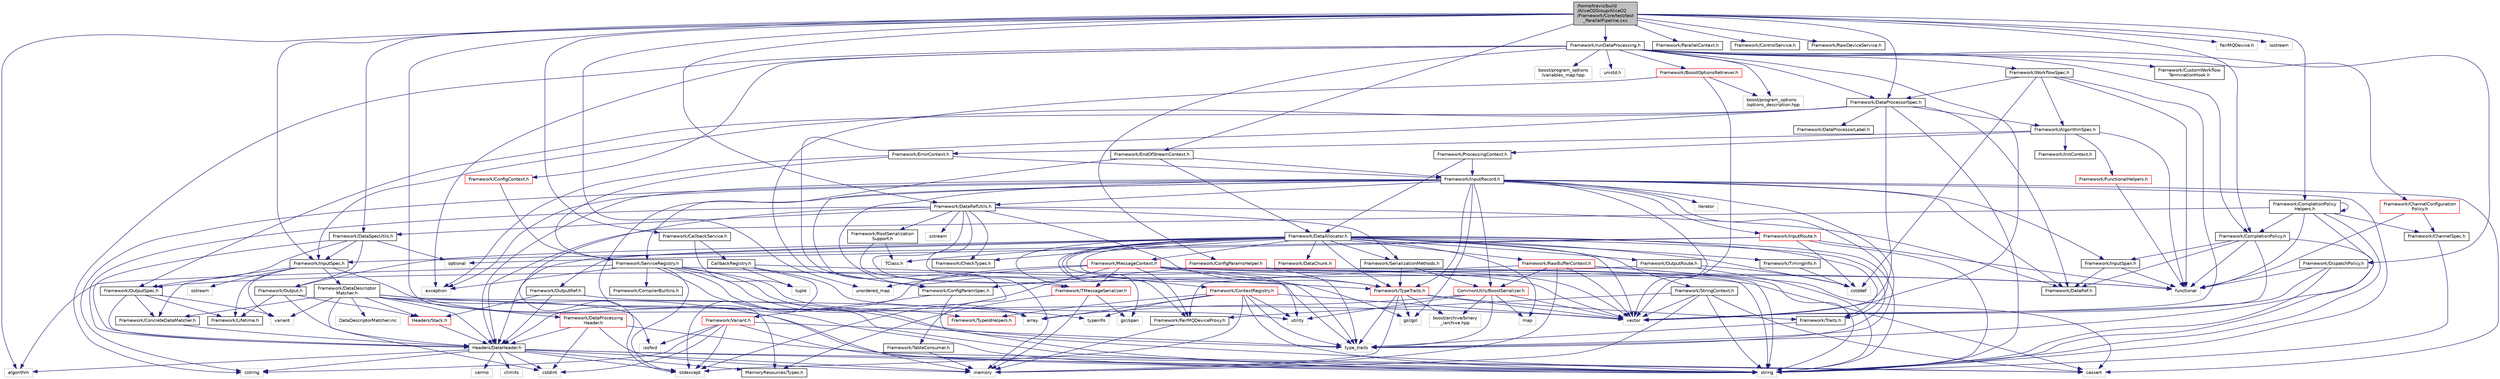 digraph "/home/travis/build/AliceO2Group/AliceO2/Framework/Core/test/test_ParallelPipeline.cxx"
{
 // INTERACTIVE_SVG=YES
  bgcolor="transparent";
  edge [fontname="Helvetica",fontsize="10",labelfontname="Helvetica",labelfontsize="10"];
  node [fontname="Helvetica",fontsize="10",shape=record];
  Node0 [label="/home/travis/build\l/AliceO2Group/AliceO2\l/Framework/Core/test/test\l_ParallelPipeline.cxx",height=0.2,width=0.4,color="black", fillcolor="grey75", style="filled", fontcolor="black"];
  Node0 -> Node1 [color="midnightblue",fontsize="10",style="solid",fontname="Helvetica"];
  Node1 [label="Framework/InputSpec.h",height=0.2,width=0.4,color="black",URL="$d5/d3f/InputSpec_8h.html"];
  Node1 -> Node2 [color="midnightblue",fontsize="10",style="solid",fontname="Helvetica"];
  Node2 [label="Framework/Lifetime.h",height=0.2,width=0.4,color="black",URL="$dc/dca/Lifetime_8h.html"];
  Node1 -> Node3 [color="midnightblue",fontsize="10",style="solid",fontname="Helvetica"];
  Node3 [label="Framework/ConcreteDataMatcher.h",height=0.2,width=0.4,color="black",URL="$d0/d1b/ConcreteDataMatcher_8h.html"];
  Node3 -> Node4 [color="midnightblue",fontsize="10",style="solid",fontname="Helvetica"];
  Node4 [label="Headers/DataHeader.h",height=0.2,width=0.4,color="black",URL="$dc/dcd/DataHeader_8h.html"];
  Node4 -> Node5 [color="midnightblue",fontsize="10",style="solid",fontname="Helvetica"];
  Node5 [label="cstdint",height=0.2,width=0.4,color="grey75"];
  Node4 -> Node6 [color="midnightblue",fontsize="10",style="solid",fontname="Helvetica"];
  Node6 [label="memory",height=0.2,width=0.4,color="grey75"];
  Node4 -> Node7 [color="midnightblue",fontsize="10",style="solid",fontname="Helvetica"];
  Node7 [label="cassert",height=0.2,width=0.4,color="grey75"];
  Node4 -> Node8 [color="midnightblue",fontsize="10",style="solid",fontname="Helvetica"];
  Node8 [label="cstring",height=0.2,width=0.4,color="grey75"];
  Node4 -> Node9 [color="midnightblue",fontsize="10",style="solid",fontname="Helvetica"];
  Node9 [label="algorithm",height=0.2,width=0.4,color="grey75"];
  Node4 -> Node10 [color="midnightblue",fontsize="10",style="solid",fontname="Helvetica"];
  Node10 [label="stdexcept",height=0.2,width=0.4,color="grey75"];
  Node4 -> Node11 [color="midnightblue",fontsize="10",style="solid",fontname="Helvetica"];
  Node11 [label="string",height=0.2,width=0.4,color="grey75"];
  Node4 -> Node12 [color="midnightblue",fontsize="10",style="solid",fontname="Helvetica"];
  Node12 [label="climits",height=0.2,width=0.4,color="grey75"];
  Node4 -> Node13 [color="midnightblue",fontsize="10",style="solid",fontname="Helvetica"];
  Node13 [label="MemoryResources/Types.h",height=0.2,width=0.4,color="black",URL="$d7/df8/Types_8h.html"];
  Node4 -> Node14 [color="midnightblue",fontsize="10",style="solid",fontname="Helvetica"];
  Node14 [label="cerrno",height=0.2,width=0.4,color="grey75"];
  Node1 -> Node15 [color="midnightblue",fontsize="10",style="solid",fontname="Helvetica"];
  Node15 [label="Framework/DataDescriptor\lMatcher.h",height=0.2,width=0.4,color="black",URL="$d3/da3/DataDescriptorMatcher_8h.html"];
  Node15 -> Node3 [color="midnightblue",fontsize="10",style="solid",fontname="Helvetica"];
  Node15 -> Node16 [color="midnightblue",fontsize="10",style="solid",fontname="Helvetica"];
  Node16 [label="Framework/DataProcessing\lHeader.h",height=0.2,width=0.4,color="red",URL="$d6/dc9/DataProcessingHeader_8h.html"];
  Node16 -> Node4 [color="midnightblue",fontsize="10",style="solid",fontname="Helvetica"];
  Node16 -> Node5 [color="midnightblue",fontsize="10",style="solid",fontname="Helvetica"];
  Node16 -> Node6 [color="midnightblue",fontsize="10",style="solid",fontname="Helvetica"];
  Node16 -> Node7 [color="midnightblue",fontsize="10",style="solid",fontname="Helvetica"];
  Node15 -> Node4 [color="midnightblue",fontsize="10",style="solid",fontname="Helvetica"];
  Node15 -> Node19 [color="midnightblue",fontsize="10",style="solid",fontname="Helvetica"];
  Node19 [label="Headers/Stack.h",height=0.2,width=0.4,color="red",URL="$d4/d00/Headers_2include_2Headers_2Stack_8h.html"];
  Node19 -> Node4 [color="midnightblue",fontsize="10",style="solid",fontname="Helvetica"];
  Node15 -> Node33 [color="midnightblue",fontsize="10",style="solid",fontname="Helvetica"];
  Node33 [label="array",height=0.2,width=0.4,color="grey75"];
  Node15 -> Node5 [color="midnightblue",fontsize="10",style="solid",fontname="Helvetica"];
  Node15 -> Node34 [color="midnightblue",fontsize="10",style="solid",fontname="Helvetica"];
  Node34 [label="iosfwd",height=0.2,width=0.4,color="grey75"];
  Node15 -> Node11 [color="midnightblue",fontsize="10",style="solid",fontname="Helvetica"];
  Node15 -> Node35 [color="midnightblue",fontsize="10",style="solid",fontname="Helvetica"];
  Node35 [label="variant",height=0.2,width=0.4,color="grey75"];
  Node15 -> Node27 [color="midnightblue",fontsize="10",style="solid",fontname="Helvetica"];
  Node27 [label="vector",height=0.2,width=0.4,color="grey75"];
  Node15 -> Node36 [color="midnightblue",fontsize="10",style="solid",fontname="Helvetica"];
  Node36 [label="DataDescriptorMatcher.inc",height=0.2,width=0.4,color="grey75"];
  Node1 -> Node11 [color="midnightblue",fontsize="10",style="solid",fontname="Helvetica"];
  Node1 -> Node37 [color="midnightblue",fontsize="10",style="solid",fontname="Helvetica"];
  Node37 [label="ostream",height=0.2,width=0.4,color="grey75"];
  Node1 -> Node35 [color="midnightblue",fontsize="10",style="solid",fontname="Helvetica"];
  Node0 -> Node38 [color="midnightblue",fontsize="10",style="solid",fontname="Helvetica"];
  Node38 [label="Framework/CallbackService.h",height=0.2,width=0.4,color="black",URL="$d9/d7f/CallbackService_8h.html"];
  Node38 -> Node39 [color="midnightblue",fontsize="10",style="solid",fontname="Helvetica"];
  Node39 [label="CallbackRegistry.h",height=0.2,width=0.4,color="black",URL="$d7/d3e/CallbackRegistry_8h.html",tooltip="A generic registry for callbacks. "];
  Node39 -> Node40 [color="midnightblue",fontsize="10",style="solid",fontname="Helvetica"];
  Node40 [label="Framework/TypeTraits.h",height=0.2,width=0.4,color="red",URL="$d0/d95/TypeTraits_8h.html"];
  Node40 -> Node25 [color="midnightblue",fontsize="10",style="solid",fontname="Helvetica"];
  Node25 [label="type_traits",height=0.2,width=0.4,color="grey75"];
  Node40 -> Node27 [color="midnightblue",fontsize="10",style="solid",fontname="Helvetica"];
  Node40 -> Node6 [color="midnightblue",fontsize="10",style="solid",fontname="Helvetica"];
  Node40 -> Node41 [color="midnightblue",fontsize="10",style="solid",fontname="Helvetica"];
  Node41 [label="Framework/Traits.h",height=0.2,width=0.4,color="black",URL="$db/d31/Traits_8h.html"];
  Node41 -> Node25 [color="midnightblue",fontsize="10",style="solid",fontname="Helvetica"];
  Node40 -> Node42 [color="midnightblue",fontsize="10",style="solid",fontname="Helvetica"];
  Node42 [label="boost/archive/binary\l_iarchive.hpp",height=0.2,width=0.4,color="grey75"];
  Node40 -> Node44 [color="midnightblue",fontsize="10",style="solid",fontname="Helvetica"];
  Node44 [label="gsl/gsl",height=0.2,width=0.4,color="grey75"];
  Node39 -> Node45 [color="midnightblue",fontsize="10",style="solid",fontname="Helvetica"];
  Node45 [label="tuple",height=0.2,width=0.4,color="grey75"];
  Node39 -> Node10 [color="midnightblue",fontsize="10",style="solid",fontname="Helvetica"];
  Node39 -> Node26 [color="midnightblue",fontsize="10",style="solid",fontname="Helvetica"];
  Node26 [label="utility",height=0.2,width=0.4,color="grey75"];
  Node38 -> Node45 [color="midnightblue",fontsize="10",style="solid",fontname="Helvetica"];
  Node0 -> Node46 [color="midnightblue",fontsize="10",style="solid",fontname="Helvetica"];
  Node46 [label="Framework/DataProcessorSpec.h",height=0.2,width=0.4,color="black",URL="$d0/df4/DataProcessorSpec_8h.html"];
  Node46 -> Node47 [color="midnightblue",fontsize="10",style="solid",fontname="Helvetica"];
  Node47 [label="Framework/AlgorithmSpec.h",height=0.2,width=0.4,color="black",URL="$d0/d14/AlgorithmSpec_8h.html"];
  Node47 -> Node48 [color="midnightblue",fontsize="10",style="solid",fontname="Helvetica"];
  Node48 [label="Framework/ProcessingContext.h",height=0.2,width=0.4,color="black",URL="$de/d6a/ProcessingContext_8h.html"];
  Node48 -> Node49 [color="midnightblue",fontsize="10",style="solid",fontname="Helvetica"];
  Node49 [label="Framework/InputRecord.h",height=0.2,width=0.4,color="black",URL="$d6/d5c/InputRecord_8h.html"];
  Node49 -> Node50 [color="midnightblue",fontsize="10",style="solid",fontname="Helvetica"];
  Node50 [label="Framework/DataRef.h",height=0.2,width=0.4,color="black",URL="$d5/dfb/DataRef_8h.html"];
  Node49 -> Node51 [color="midnightblue",fontsize="10",style="solid",fontname="Helvetica"];
  Node51 [label="Framework/DataRefUtils.h",height=0.2,width=0.4,color="black",URL="$d5/db8/DataRefUtils_8h.html"];
  Node51 -> Node50 [color="midnightblue",fontsize="10",style="solid",fontname="Helvetica"];
  Node51 -> Node52 [color="midnightblue",fontsize="10",style="solid",fontname="Helvetica"];
  Node52 [label="Framework/RootSerialization\lSupport.h",height=0.2,width=0.4,color="black",URL="$db/dff/RootSerializationSupport_8h.html"];
  Node52 -> Node53 [color="midnightblue",fontsize="10",style="solid",fontname="Helvetica"];
  Node53 [label="Framework/TMessageSerializer.h",height=0.2,width=0.4,color="red",URL="$d8/d3c/TMessageSerializer_8h.html"];
  Node53 -> Node60 [color="midnightblue",fontsize="10",style="solid",fontname="Helvetica"];
  Node60 [label="gsl/span",height=0.2,width=0.4,color="grey75"];
  Node53 -> Node6 [color="midnightblue",fontsize="10",style="solid",fontname="Helvetica"];
  Node53 -> Node13 [color="midnightblue",fontsize="10",style="solid",fontname="Helvetica"];
  Node52 -> Node62 [color="midnightblue",fontsize="10",style="solid",fontname="Helvetica"];
  Node62 [label="TClass.h",height=0.2,width=0.4,color="grey75"];
  Node51 -> Node63 [color="midnightblue",fontsize="10",style="solid",fontname="Helvetica"];
  Node63 [label="Framework/SerializationMethods.h",height=0.2,width=0.4,color="black",URL="$d1/d53/SerializationMethods_8h.html",tooltip="Type wrappers for enfording a specific serialization method. "];
  Node63 -> Node40 [color="midnightblue",fontsize="10",style="solid",fontname="Helvetica"];
  Node63 -> Node64 [color="midnightblue",fontsize="10",style="solid",fontname="Helvetica"];
  Node64 [label="CommonUtils/BoostSerializer.h",height=0.2,width=0.4,color="red",URL="$d7/d91/BoostSerializer_8h.html",tooltip="Templatised boost serializer/deserializer for containers and base types. "];
  Node64 -> Node26 [color="midnightblue",fontsize="10",style="solid",fontname="Helvetica"];
  Node64 -> Node25 [color="midnightblue",fontsize="10",style="solid",fontname="Helvetica"];
  Node64 -> Node33 [color="midnightblue",fontsize="10",style="solid",fontname="Helvetica"];
  Node64 -> Node27 [color="midnightblue",fontsize="10",style="solid",fontname="Helvetica"];
  Node64 -> Node66 [color="midnightblue",fontsize="10",style="solid",fontname="Helvetica"];
  Node66 [label="map",height=0.2,width=0.4,color="grey75"];
  Node64 -> Node42 [color="midnightblue",fontsize="10",style="solid",fontname="Helvetica"];
  Node51 -> Node76 [color="midnightblue",fontsize="10",style="solid",fontname="Helvetica"];
  Node76 [label="Framework/DataSpecUtils.h",height=0.2,width=0.4,color="black",URL="$d6/d68/DataSpecUtils_8h.html"];
  Node76 -> Node77 [color="midnightblue",fontsize="10",style="solid",fontname="Helvetica"];
  Node77 [label="Framework/OutputSpec.h",height=0.2,width=0.4,color="black",URL="$db/d2d/OutputSpec_8h.html"];
  Node77 -> Node4 [color="midnightblue",fontsize="10",style="solid",fontname="Helvetica"];
  Node77 -> Node2 [color="midnightblue",fontsize="10",style="solid",fontname="Helvetica"];
  Node77 -> Node3 [color="midnightblue",fontsize="10",style="solid",fontname="Helvetica"];
  Node77 -> Node35 [color="midnightblue",fontsize="10",style="solid",fontname="Helvetica"];
  Node76 -> Node1 [color="midnightblue",fontsize="10",style="solid",fontname="Helvetica"];
  Node76 -> Node4 [color="midnightblue",fontsize="10",style="solid",fontname="Helvetica"];
  Node76 -> Node78 [color="midnightblue",fontsize="10",style="solid",fontname="Helvetica"];
  Node78 [label="Framework/Output.h",height=0.2,width=0.4,color="black",URL="$d3/ddf/Output_8h.html"];
  Node78 -> Node4 [color="midnightblue",fontsize="10",style="solid",fontname="Helvetica"];
  Node78 -> Node2 [color="midnightblue",fontsize="10",style="solid",fontname="Helvetica"];
  Node78 -> Node19 [color="midnightblue",fontsize="10",style="solid",fontname="Helvetica"];
  Node76 -> Node79 [color="midnightblue",fontsize="10",style="solid",fontname="Helvetica"];
  Node79 [label="optional",height=0.2,width=0.4,color="grey75"];
  Node51 -> Node40 [color="midnightblue",fontsize="10",style="solid",fontname="Helvetica"];
  Node51 -> Node4 [color="midnightblue",fontsize="10",style="solid",fontname="Helvetica"];
  Node51 -> Node80 [color="midnightblue",fontsize="10",style="solid",fontname="Helvetica"];
  Node80 [label="Framework/CheckTypes.h",height=0.2,width=0.4,color="black",URL="$d1/d00/CheckTypes_8h.html"];
  Node51 -> Node44 [color="midnightblue",fontsize="10",style="solid",fontname="Helvetica"];
  Node51 -> Node10 [color="midnightblue",fontsize="10",style="solid",fontname="Helvetica"];
  Node51 -> Node81 [color="midnightblue",fontsize="10",style="solid",fontname="Helvetica"];
  Node81 [label="sstream",height=0.2,width=0.4,color="grey75"];
  Node51 -> Node25 [color="midnightblue",fontsize="10",style="solid",fontname="Helvetica"];
  Node49 -> Node82 [color="midnightblue",fontsize="10",style="solid",fontname="Helvetica"];
  Node82 [label="Framework/InputRoute.h",height=0.2,width=0.4,color="red",URL="$d5/d19/InputRoute_8h.html"];
  Node82 -> Node1 [color="midnightblue",fontsize="10",style="solid",fontname="Helvetica"];
  Node82 -> Node86 [color="midnightblue",fontsize="10",style="solid",fontname="Helvetica"];
  Node86 [label="cstddef",height=0.2,width=0.4,color="grey75"];
  Node82 -> Node11 [color="midnightblue",fontsize="10",style="solid",fontname="Helvetica"];
  Node82 -> Node85 [color="midnightblue",fontsize="10",style="solid",fontname="Helvetica"];
  Node85 [label="functional",height=0.2,width=0.4,color="grey75"];
  Node82 -> Node79 [color="midnightblue",fontsize="10",style="solid",fontname="Helvetica"];
  Node49 -> Node40 [color="midnightblue",fontsize="10",style="solid",fontname="Helvetica"];
  Node49 -> Node87 [color="midnightblue",fontsize="10",style="solid",fontname="Helvetica"];
  Node87 [label="Framework/InputSpan.h",height=0.2,width=0.4,color="black",URL="$da/d0f/InputSpan_8h.html"];
  Node87 -> Node50 [color="midnightblue",fontsize="10",style="solid",fontname="Helvetica"];
  Node87 -> Node85 [color="midnightblue",fontsize="10",style="solid",fontname="Helvetica"];
  Node49 -> Node88 [color="midnightblue",fontsize="10",style="solid",fontname="Helvetica"];
  Node88 [label="Framework/TableConsumer.h",height=0.2,width=0.4,color="black",URL="$dc/d03/TableConsumer_8h.html"];
  Node88 -> Node6 [color="midnightblue",fontsize="10",style="solid",fontname="Helvetica"];
  Node49 -> Node41 [color="midnightblue",fontsize="10",style="solid",fontname="Helvetica"];
  Node49 -> Node13 [color="midnightblue",fontsize="10",style="solid",fontname="Helvetica"];
  Node49 -> Node4 [color="midnightblue",fontsize="10",style="solid",fontname="Helvetica"];
  Node49 -> Node64 [color="midnightblue",fontsize="10",style="solid",fontname="Helvetica"];
  Node49 -> Node44 [color="midnightblue",fontsize="10",style="solid",fontname="Helvetica"];
  Node49 -> Node89 [color="midnightblue",fontsize="10",style="solid",fontname="Helvetica"];
  Node89 [label="iterator",height=0.2,width=0.4,color="grey75"];
  Node49 -> Node11 [color="midnightblue",fontsize="10",style="solid",fontname="Helvetica"];
  Node49 -> Node27 [color="midnightblue",fontsize="10",style="solid",fontname="Helvetica"];
  Node49 -> Node8 [color="midnightblue",fontsize="10",style="solid",fontname="Helvetica"];
  Node49 -> Node7 [color="midnightblue",fontsize="10",style="solid",fontname="Helvetica"];
  Node49 -> Node90 [color="midnightblue",fontsize="10",style="solid",fontname="Helvetica"];
  Node90 [label="exception",height=0.2,width=0.4,color="grey75"];
  Node49 -> Node6 [color="midnightblue",fontsize="10",style="solid",fontname="Helvetica"];
  Node49 -> Node25 [color="midnightblue",fontsize="10",style="solid",fontname="Helvetica"];
  Node48 -> Node91 [color="midnightblue",fontsize="10",style="solid",fontname="Helvetica"];
  Node91 [label="Framework/DataAllocator.h",height=0.2,width=0.4,color="black",URL="$d1/d28/DataAllocator_8h.html"];
  Node91 -> Node92 [color="midnightblue",fontsize="10",style="solid",fontname="Helvetica"];
  Node92 [label="Framework/ContextRegistry.h",height=0.2,width=0.4,color="red",URL="$df/d2f/ContextRegistry_8h.html"];
  Node92 -> Node93 [color="midnightblue",fontsize="10",style="solid",fontname="Helvetica"];
  Node93 [label="Framework/TypeIdHelpers.h",height=0.2,width=0.4,color="red",URL="$d2/d9a/TypeIdHelpers_8h.html"];
  Node92 -> Node96 [color="midnightblue",fontsize="10",style="solid",fontname="Helvetica"];
  Node96 [label="typeinfo",height=0.2,width=0.4,color="grey75"];
  Node92 -> Node25 [color="midnightblue",fontsize="10",style="solid",fontname="Helvetica"];
  Node92 -> Node11 [color="midnightblue",fontsize="10",style="solid",fontname="Helvetica"];
  Node92 -> Node10 [color="midnightblue",fontsize="10",style="solid",fontname="Helvetica"];
  Node92 -> Node27 [color="midnightblue",fontsize="10",style="solid",fontname="Helvetica"];
  Node92 -> Node26 [color="midnightblue",fontsize="10",style="solid",fontname="Helvetica"];
  Node92 -> Node33 [color="midnightblue",fontsize="10",style="solid",fontname="Helvetica"];
  Node91 -> Node98 [color="midnightblue",fontsize="10",style="solid",fontname="Helvetica"];
  Node98 [label="Framework/MessageContext.h",height=0.2,width=0.4,color="red",URL="$dc/dc4/MessageContext_8h.html"];
  Node98 -> Node101 [color="midnightblue",fontsize="10",style="solid",fontname="Helvetica"];
  Node101 [label="Framework/FairMQDeviceProxy.h",height=0.2,width=0.4,color="black",URL="$d8/d71/FairMQDeviceProxy_8h.html"];
  Node101 -> Node6 [color="midnightblue",fontsize="10",style="solid",fontname="Helvetica"];
  Node98 -> Node53 [color="midnightblue",fontsize="10",style="solid",fontname="Helvetica"];
  Node98 -> Node40 [color="midnightblue",fontsize="10",style="solid",fontname="Helvetica"];
  Node98 -> Node4 [color="midnightblue",fontsize="10",style="solid",fontname="Helvetica"];
  Node98 -> Node7 [color="midnightblue",fontsize="10",style="solid",fontname="Helvetica"];
  Node98 -> Node85 [color="midnightblue",fontsize="10",style="solid",fontname="Helvetica"];
  Node98 -> Node10 [color="midnightblue",fontsize="10",style="solid",fontname="Helvetica"];
  Node98 -> Node11 [color="midnightblue",fontsize="10",style="solid",fontname="Helvetica"];
  Node98 -> Node25 [color="midnightblue",fontsize="10",style="solid",fontname="Helvetica"];
  Node98 -> Node28 [color="midnightblue",fontsize="10",style="solid",fontname="Helvetica"];
  Node28 [label="unordered_map",height=0.2,width=0.4,color="grey75"];
  Node98 -> Node27 [color="midnightblue",fontsize="10",style="solid",fontname="Helvetica"];
  Node91 -> Node103 [color="midnightblue",fontsize="10",style="solid",fontname="Helvetica"];
  Node103 [label="Framework/StringContext.h",height=0.2,width=0.4,color="black",URL="$dd/df6/StringContext_8h.html"];
  Node103 -> Node101 [color="midnightblue",fontsize="10",style="solid",fontname="Helvetica"];
  Node103 -> Node27 [color="midnightblue",fontsize="10",style="solid",fontname="Helvetica"];
  Node103 -> Node7 [color="midnightblue",fontsize="10",style="solid",fontname="Helvetica"];
  Node103 -> Node11 [color="midnightblue",fontsize="10",style="solid",fontname="Helvetica"];
  Node103 -> Node6 [color="midnightblue",fontsize="10",style="solid",fontname="Helvetica"];
  Node91 -> Node104 [color="midnightblue",fontsize="10",style="solid",fontname="Helvetica"];
  Node104 [label="Framework/RawBufferContext.h",height=0.2,width=0.4,color="red",URL="$d8/d25/RawBufferContext_8h.html",tooltip=" "];
  Node104 -> Node101 [color="midnightblue",fontsize="10",style="solid",fontname="Helvetica"];
  Node104 -> Node64 [color="midnightblue",fontsize="10",style="solid",fontname="Helvetica"];
  Node104 -> Node27 [color="midnightblue",fontsize="10",style="solid",fontname="Helvetica"];
  Node104 -> Node7 [color="midnightblue",fontsize="10",style="solid",fontname="Helvetica"];
  Node104 -> Node11 [color="midnightblue",fontsize="10",style="solid",fontname="Helvetica"];
  Node104 -> Node6 [color="midnightblue",fontsize="10",style="solid",fontname="Helvetica"];
  Node91 -> Node78 [color="midnightblue",fontsize="10",style="solid",fontname="Helvetica"];
  Node91 -> Node106 [color="midnightblue",fontsize="10",style="solid",fontname="Helvetica"];
  Node106 [label="Framework/OutputRef.h",height=0.2,width=0.4,color="black",URL="$d6/d5a/OutputRef_8h.html"];
  Node106 -> Node4 [color="midnightblue",fontsize="10",style="solid",fontname="Helvetica"];
  Node106 -> Node19 [color="midnightblue",fontsize="10",style="solid",fontname="Helvetica"];
  Node106 -> Node11 [color="midnightblue",fontsize="10",style="solid",fontname="Helvetica"];
  Node91 -> Node107 [color="midnightblue",fontsize="10",style="solid",fontname="Helvetica"];
  Node107 [label="Framework/OutputRoute.h",height=0.2,width=0.4,color="black",URL="$d6/df4/OutputRoute_8h.html"];
  Node107 -> Node77 [color="midnightblue",fontsize="10",style="solid",fontname="Helvetica"];
  Node107 -> Node86 [color="midnightblue",fontsize="10",style="solid",fontname="Helvetica"];
  Node107 -> Node11 [color="midnightblue",fontsize="10",style="solid",fontname="Helvetica"];
  Node91 -> Node108 [color="midnightblue",fontsize="10",style="solid",fontname="Helvetica"];
  Node108 [label="Framework/DataChunk.h",height=0.2,width=0.4,color="red",URL="$d7/d31/DataChunk_8h.html"];
  Node91 -> Node101 [color="midnightblue",fontsize="10",style="solid",fontname="Helvetica"];
  Node91 -> Node109 [color="midnightblue",fontsize="10",style="solid",fontname="Helvetica"];
  Node109 [label="Framework/TimingInfo.h",height=0.2,width=0.4,color="black",URL="$da/d2b/TimingInfo_8h.html"];
  Node109 -> Node86 [color="midnightblue",fontsize="10",style="solid",fontname="Helvetica"];
  Node91 -> Node53 [color="midnightblue",fontsize="10",style="solid",fontname="Helvetica"];
  Node91 -> Node40 [color="midnightblue",fontsize="10",style="solid",fontname="Helvetica"];
  Node91 -> Node41 [color="midnightblue",fontsize="10",style="solid",fontname="Helvetica"];
  Node91 -> Node63 [color="midnightblue",fontsize="10",style="solid",fontname="Helvetica"];
  Node91 -> Node80 [color="midnightblue",fontsize="10",style="solid",fontname="Helvetica"];
  Node91 -> Node4 [color="midnightblue",fontsize="10",style="solid",fontname="Helvetica"];
  Node91 -> Node62 [color="midnightblue",fontsize="10",style="solid",fontname="Helvetica"];
  Node91 -> Node60 [color="midnightblue",fontsize="10",style="solid",fontname="Helvetica"];
  Node91 -> Node27 [color="midnightblue",fontsize="10",style="solid",fontname="Helvetica"];
  Node91 -> Node66 [color="midnightblue",fontsize="10",style="solid",fontname="Helvetica"];
  Node91 -> Node11 [color="midnightblue",fontsize="10",style="solid",fontname="Helvetica"];
  Node91 -> Node26 [color="midnightblue",fontsize="10",style="solid",fontname="Helvetica"];
  Node91 -> Node25 [color="midnightblue",fontsize="10",style="solid",fontname="Helvetica"];
  Node91 -> Node86 [color="midnightblue",fontsize="10",style="solid",fontname="Helvetica"];
  Node47 -> Node110 [color="midnightblue",fontsize="10",style="solid",fontname="Helvetica"];
  Node110 [label="Framework/ErrorContext.h",height=0.2,width=0.4,color="black",URL="$d7/dad/ErrorContext_8h.html"];
  Node110 -> Node49 [color="midnightblue",fontsize="10",style="solid",fontname="Helvetica"];
  Node110 -> Node111 [color="midnightblue",fontsize="10",style="solid",fontname="Helvetica"];
  Node111 [label="Framework/ServiceRegistry.h",height=0.2,width=0.4,color="black",URL="$d8/d17/ServiceRegistry_8h.html"];
  Node111 -> Node112 [color="midnightblue",fontsize="10",style="solid",fontname="Helvetica"];
  Node112 [label="Framework/CompilerBuiltins.h",height=0.2,width=0.4,color="black",URL="$d9/de8/CompilerBuiltins_8h.html"];
  Node111 -> Node93 [color="midnightblue",fontsize="10",style="solid",fontname="Helvetica"];
  Node111 -> Node9 [color="midnightblue",fontsize="10",style="solid",fontname="Helvetica"];
  Node111 -> Node33 [color="midnightblue",fontsize="10",style="solid",fontname="Helvetica"];
  Node111 -> Node90 [color="midnightblue",fontsize="10",style="solid",fontname="Helvetica"];
  Node111 -> Node85 [color="midnightblue",fontsize="10",style="solid",fontname="Helvetica"];
  Node111 -> Node11 [color="midnightblue",fontsize="10",style="solid",fontname="Helvetica"];
  Node111 -> Node25 [color="midnightblue",fontsize="10",style="solid",fontname="Helvetica"];
  Node111 -> Node96 [color="midnightblue",fontsize="10",style="solid",fontname="Helvetica"];
  Node111 -> Node10 [color="midnightblue",fontsize="10",style="solid",fontname="Helvetica"];
  Node110 -> Node90 [color="midnightblue",fontsize="10",style="solid",fontname="Helvetica"];
  Node47 -> Node113 [color="midnightblue",fontsize="10",style="solid",fontname="Helvetica"];
  Node113 [label="Framework/InitContext.h",height=0.2,width=0.4,color="black",URL="$d4/d2b/InitContext_8h.html"];
  Node47 -> Node114 [color="midnightblue",fontsize="10",style="solid",fontname="Helvetica"];
  Node114 [label="Framework/FunctionalHelpers.h",height=0.2,width=0.4,color="red",URL="$de/d9b/FunctionalHelpers_8h.html"];
  Node114 -> Node85 [color="midnightblue",fontsize="10",style="solid",fontname="Helvetica"];
  Node47 -> Node85 [color="midnightblue",fontsize="10",style="solid",fontname="Helvetica"];
  Node46 -> Node116 [color="midnightblue",fontsize="10",style="solid",fontname="Helvetica"];
  Node116 [label="Framework/ConfigParamSpec.h",height=0.2,width=0.4,color="black",URL="$d0/d1c/ConfigParamSpec_8h.html"];
  Node116 -> Node117 [color="midnightblue",fontsize="10",style="solid",fontname="Helvetica"];
  Node117 [label="Framework/Variant.h",height=0.2,width=0.4,color="red",URL="$de/d56/Variant_8h.html"];
  Node117 -> Node25 [color="midnightblue",fontsize="10",style="solid",fontname="Helvetica"];
  Node117 -> Node8 [color="midnightblue",fontsize="10",style="solid",fontname="Helvetica"];
  Node117 -> Node5 [color="midnightblue",fontsize="10",style="solid",fontname="Helvetica"];
  Node117 -> Node10 [color="midnightblue",fontsize="10",style="solid",fontname="Helvetica"];
  Node117 -> Node34 [color="midnightblue",fontsize="10",style="solid",fontname="Helvetica"];
  Node117 -> Node11 [color="midnightblue",fontsize="10",style="solid",fontname="Helvetica"];
  Node116 -> Node11 [color="midnightblue",fontsize="10",style="solid",fontname="Helvetica"];
  Node46 -> Node120 [color="midnightblue",fontsize="10",style="solid",fontname="Helvetica"];
  Node120 [label="Framework/DataProcessorLabel.h",height=0.2,width=0.4,color="black",URL="$d1/df2/DataProcessorLabel_8h.html"];
  Node46 -> Node50 [color="midnightblue",fontsize="10",style="solid",fontname="Helvetica"];
  Node46 -> Node1 [color="midnightblue",fontsize="10",style="solid",fontname="Helvetica"];
  Node46 -> Node77 [color="midnightblue",fontsize="10",style="solid",fontname="Helvetica"];
  Node46 -> Node11 [color="midnightblue",fontsize="10",style="solid",fontname="Helvetica"];
  Node46 -> Node27 [color="midnightblue",fontsize="10",style="solid",fontname="Helvetica"];
  Node0 -> Node76 [color="midnightblue",fontsize="10",style="solid",fontname="Helvetica"];
  Node0 -> Node121 [color="midnightblue",fontsize="10",style="solid",fontname="Helvetica"];
  Node121 [label="Framework/EndOfStreamContext.h",height=0.2,width=0.4,color="black",URL="$d0/d77/EndOfStreamContext_8h.html"];
  Node121 -> Node49 [color="midnightblue",fontsize="10",style="solid",fontname="Helvetica"];
  Node121 -> Node111 [color="midnightblue",fontsize="10",style="solid",fontname="Helvetica"];
  Node121 -> Node91 [color="midnightblue",fontsize="10",style="solid",fontname="Helvetica"];
  Node0 -> Node122 [color="midnightblue",fontsize="10",style="solid",fontname="Helvetica"];
  Node122 [label="Framework/ParallelContext.h",height=0.2,width=0.4,color="black",URL="$d0/d16/ParallelContext_8h.html"];
  Node0 -> Node123 [color="midnightblue",fontsize="10",style="solid",fontname="Helvetica"];
  Node123 [label="Framework/ControlService.h",height=0.2,width=0.4,color="black",URL="$d2/d43/ControlService_8h.html"];
  Node0 -> Node124 [color="midnightblue",fontsize="10",style="solid",fontname="Helvetica"];
  Node124 [label="Framework/RawDeviceService.h",height=0.2,width=0.4,color="black",URL="$d9/d66/RawDeviceService_8h.html"];
  Node0 -> Node125 [color="midnightblue",fontsize="10",style="solid",fontname="Helvetica"];
  Node125 [label="Framework/CompletionPolicy.h",height=0.2,width=0.4,color="black",URL="$df/dd6/CompletionPolicy_8h.html"];
  Node125 -> Node50 [color="midnightblue",fontsize="10",style="solid",fontname="Helvetica"];
  Node125 -> Node87 [color="midnightblue",fontsize="10",style="solid",fontname="Helvetica"];
  Node125 -> Node85 [color="midnightblue",fontsize="10",style="solid",fontname="Helvetica"];
  Node125 -> Node11 [color="midnightblue",fontsize="10",style="solid",fontname="Helvetica"];
  Node125 -> Node27 [color="midnightblue",fontsize="10",style="solid",fontname="Helvetica"];
  Node0 -> Node126 [color="midnightblue",fontsize="10",style="solid",fontname="Helvetica"];
  Node126 [label="Framework/CompletionPolicy\lHelpers.h",height=0.2,width=0.4,color="black",URL="$d4/de5/CompletionPolicyHelpers_8h.html"];
  Node126 -> Node127 [color="midnightblue",fontsize="10",style="solid",fontname="Helvetica"];
  Node127 [label="Framework/ChannelSpec.h",height=0.2,width=0.4,color="black",URL="$d6/d72/ChannelSpec_8h.html"];
  Node127 -> Node11 [color="midnightblue",fontsize="10",style="solid",fontname="Helvetica"];
  Node126 -> Node126 [color="midnightblue",fontsize="10",style="solid",fontname="Helvetica"];
  Node126 -> Node125 [color="midnightblue",fontsize="10",style="solid",fontname="Helvetica"];
  Node126 -> Node4 [color="midnightblue",fontsize="10",style="solid",fontname="Helvetica"];
  Node126 -> Node85 [color="midnightblue",fontsize="10",style="solid",fontname="Helvetica"];
  Node126 -> Node11 [color="midnightblue",fontsize="10",style="solid",fontname="Helvetica"];
  Node126 -> Node25 [color="midnightblue",fontsize="10",style="solid",fontname="Helvetica"];
  Node0 -> Node51 [color="midnightblue",fontsize="10",style="solid",fontname="Helvetica"];
  Node0 -> Node128 [color="midnightblue",fontsize="10",style="solid",fontname="Helvetica"];
  Node128 [label="FairMQDevice.h",height=0.2,width=0.4,color="grey75"];
  Node0 -> Node129 [color="midnightblue",fontsize="10",style="solid",fontname="Helvetica"];
  Node129 [label="iostream",height=0.2,width=0.4,color="grey75"];
  Node0 -> Node9 [color="midnightblue",fontsize="10",style="solid",fontname="Helvetica"];
  Node0 -> Node6 [color="midnightblue",fontsize="10",style="solid",fontname="Helvetica"];
  Node0 -> Node28 [color="midnightblue",fontsize="10",style="solid",fontname="Helvetica"];
  Node0 -> Node130 [color="midnightblue",fontsize="10",style="solid",fontname="Helvetica"];
  Node130 [label="Framework/runDataProcessing.h",height=0.2,width=0.4,color="black",URL="$db/dd0/runDataProcessing_8h.html"];
  Node130 -> Node131 [color="midnightblue",fontsize="10",style="solid",fontname="Helvetica"];
  Node131 [label="Framework/ChannelConfiguration\lPolicy.h",height=0.2,width=0.4,color="red",URL="$dd/d0f/ChannelConfigurationPolicy_8h.html"];
  Node131 -> Node127 [color="midnightblue",fontsize="10",style="solid",fontname="Helvetica"];
  Node131 -> Node85 [color="midnightblue",fontsize="10",style="solid",fontname="Helvetica"];
  Node130 -> Node125 [color="midnightblue",fontsize="10",style="solid",fontname="Helvetica"];
  Node130 -> Node100 [color="midnightblue",fontsize="10",style="solid",fontname="Helvetica"];
  Node100 [label="Framework/DispatchPolicy.h",height=0.2,width=0.4,color="black",URL="$da/de6/DispatchPolicy_8h.html"];
  Node100 -> Node85 [color="midnightblue",fontsize="10",style="solid",fontname="Helvetica"];
  Node100 -> Node11 [color="midnightblue",fontsize="10",style="solid",fontname="Helvetica"];
  Node100 -> Node27 [color="midnightblue",fontsize="10",style="solid",fontname="Helvetica"];
  Node130 -> Node140 [color="midnightblue",fontsize="10",style="solid",fontname="Helvetica"];
  Node140 [label="Framework/ConfigParamsHelper.h",height=0.2,width=0.4,color="red",URL="$dd/d2b/ConfigParamsHelper_8h.html"];
  Node140 -> Node116 [color="midnightblue",fontsize="10",style="solid",fontname="Helvetica"];
  Node140 -> Node11 [color="midnightblue",fontsize="10",style="solid",fontname="Helvetica"];
  Node140 -> Node27 [color="midnightblue",fontsize="10",style="solid",fontname="Helvetica"];
  Node140 -> Node25 [color="midnightblue",fontsize="10",style="solid",fontname="Helvetica"];
  Node130 -> Node46 [color="midnightblue",fontsize="10",style="solid",fontname="Helvetica"];
  Node130 -> Node134 [color="midnightblue",fontsize="10",style="solid",fontname="Helvetica"];
  Node134 [label="Framework/WorkflowSpec.h",height=0.2,width=0.4,color="black",URL="$df/da1/WorkflowSpec_8h.html"];
  Node134 -> Node46 [color="midnightblue",fontsize="10",style="solid",fontname="Helvetica"];
  Node134 -> Node47 [color="midnightblue",fontsize="10",style="solid",fontname="Helvetica"];
  Node134 -> Node27 [color="midnightblue",fontsize="10",style="solid",fontname="Helvetica"];
  Node134 -> Node85 [color="midnightblue",fontsize="10",style="solid",fontname="Helvetica"];
  Node134 -> Node86 [color="midnightblue",fontsize="10",style="solid",fontname="Helvetica"];
  Node130 -> Node142 [color="midnightblue",fontsize="10",style="solid",fontname="Helvetica"];
  Node142 [label="Framework/ConfigContext.h",height=0.2,width=0.4,color="red",URL="$d7/d2e/ConfigContext_8h.html"];
  Node142 -> Node111 [color="midnightblue",fontsize="10",style="solid",fontname="Helvetica"];
  Node130 -> Node148 [color="midnightblue",fontsize="10",style="solid",fontname="Helvetica"];
  Node148 [label="Framework/BoostOptionsRetriever.h",height=0.2,width=0.4,color="red",URL="$d3/d7e/BoostOptionsRetriever_8h.html"];
  Node148 -> Node116 [color="midnightblue",fontsize="10",style="solid",fontname="Helvetica"];
  Node148 -> Node149 [color="midnightblue",fontsize="10",style="solid",fontname="Helvetica"];
  Node149 [label="boost/program_options\l/options_description.hpp",height=0.2,width=0.4,color="grey75"];
  Node148 -> Node27 [color="midnightblue",fontsize="10",style="solid",fontname="Helvetica"];
  Node130 -> Node150 [color="midnightblue",fontsize="10",style="solid",fontname="Helvetica"];
  Node150 [label="Framework/CustomWorkflow\lTerminationHook.h",height=0.2,width=0.4,color="black",URL="$da/def/CustomWorkflowTerminationHook_8h.html"];
  Node130 -> Node149 [color="midnightblue",fontsize="10",style="solid",fontname="Helvetica"];
  Node130 -> Node151 [color="midnightblue",fontsize="10",style="solid",fontname="Helvetica"];
  Node151 [label="boost/program_options\l/variables_map.hpp",height=0.2,width=0.4,color="grey75"];
  Node130 -> Node152 [color="midnightblue",fontsize="10",style="solid",fontname="Helvetica"];
  Node152 [label="unistd.h",height=0.2,width=0.4,color="grey75"];
  Node130 -> Node27 [color="midnightblue",fontsize="10",style="solid",fontname="Helvetica"];
  Node130 -> Node8 [color="midnightblue",fontsize="10",style="solid",fontname="Helvetica"];
  Node130 -> Node90 [color="midnightblue",fontsize="10",style="solid",fontname="Helvetica"];
}

